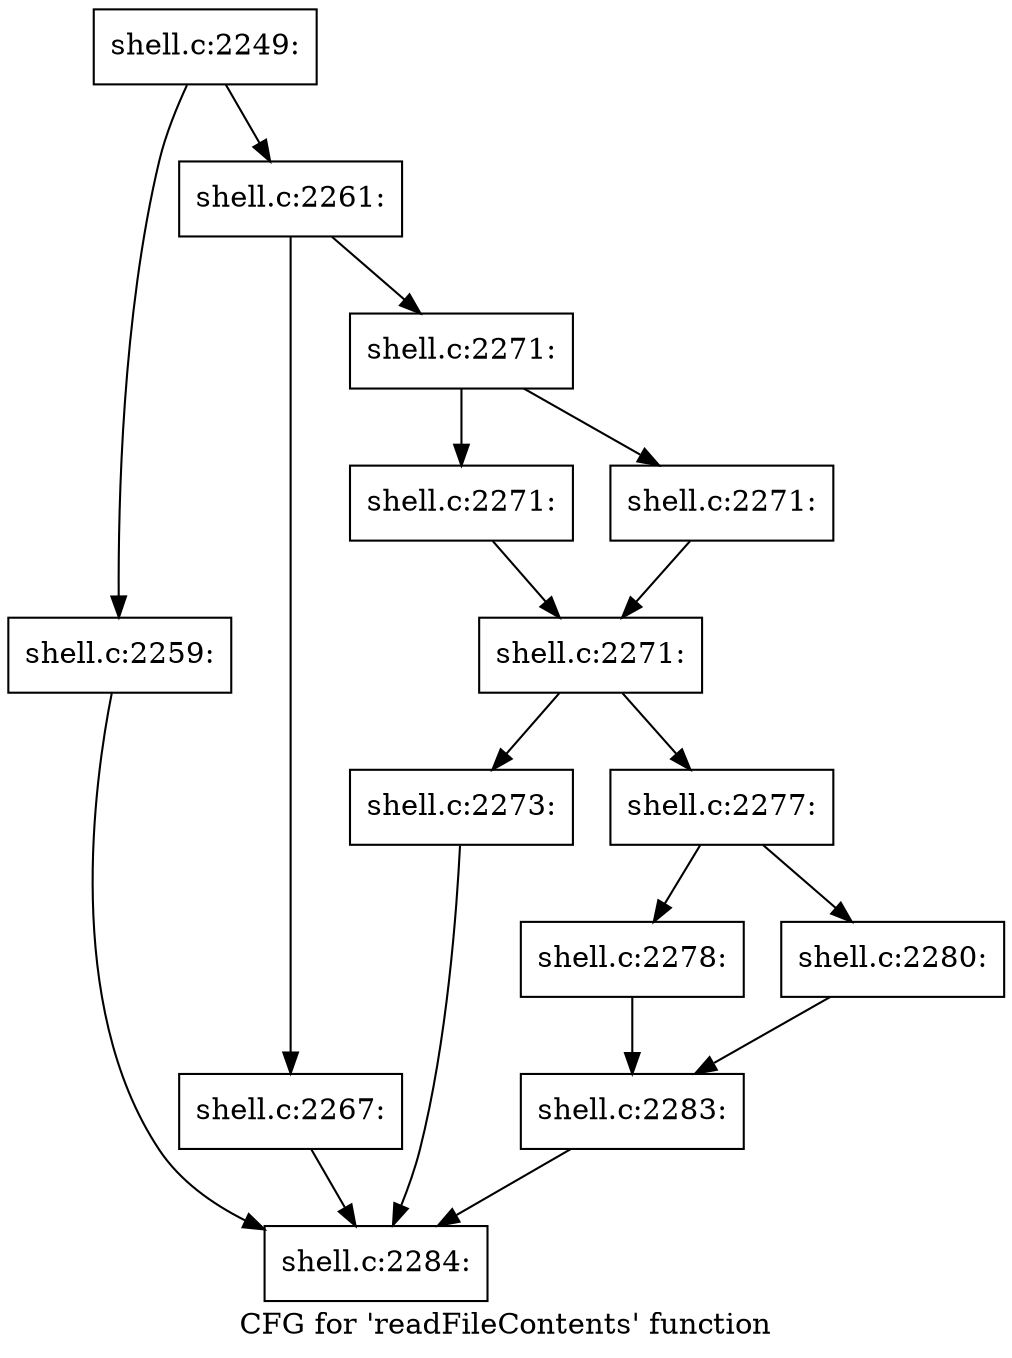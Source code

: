 digraph "CFG for 'readFileContents' function" {
	label="CFG for 'readFileContents' function";

	Node0x5602767351d0 [shape=record,label="{shell.c:2249:}"];
	Node0x5602767351d0 -> Node0x560276736cd0;
	Node0x5602767351d0 -> Node0x560276736d20;
	Node0x560276736cd0 [shape=record,label="{shell.c:2259:}"];
	Node0x560276736cd0 -> Node0x560276733890;
	Node0x560276736d20 [shape=record,label="{shell.c:2261:}"];
	Node0x560276736d20 -> Node0x5602767379e0;
	Node0x560276736d20 -> Node0x560276738580;
	Node0x5602767379e0 [shape=record,label="{shell.c:2267:}"];
	Node0x5602767379e0 -> Node0x560276733890;
	Node0x560276738580 [shape=record,label="{shell.c:2271:}"];
	Node0x560276738580 -> Node0x560276738b80;
	Node0x560276738580 -> Node0x5602767392c0;
	Node0x560276738b80 [shape=record,label="{shell.c:2271:}"];
	Node0x560276738b80 -> Node0x560276739310;
	Node0x5602767392c0 [shape=record,label="{shell.c:2271:}"];
	Node0x5602767392c0 -> Node0x560276739310;
	Node0x560276739310 [shape=record,label="{shell.c:2271:}"];
	Node0x560276739310 -> Node0x560276739690;
	Node0x560276739310 -> Node0x5602767396e0;
	Node0x560276739690 [shape=record,label="{shell.c:2273:}"];
	Node0x560276739690 -> Node0x560276733890;
	Node0x5602767396e0 [shape=record,label="{shell.c:2277:}"];
	Node0x5602767396e0 -> Node0x560276739cc0;
	Node0x5602767396e0 -> Node0x56027673a100;
	Node0x560276739cc0 [shape=record,label="{shell.c:2278:}"];
	Node0x560276739cc0 -> Node0x56027673a0b0;
	Node0x56027673a100 [shape=record,label="{shell.c:2280:}"];
	Node0x56027673a100 -> Node0x56027673a0b0;
	Node0x56027673a0b0 [shape=record,label="{shell.c:2283:}"];
	Node0x56027673a0b0 -> Node0x560276733890;
	Node0x560276733890 [shape=record,label="{shell.c:2284:}"];
}
